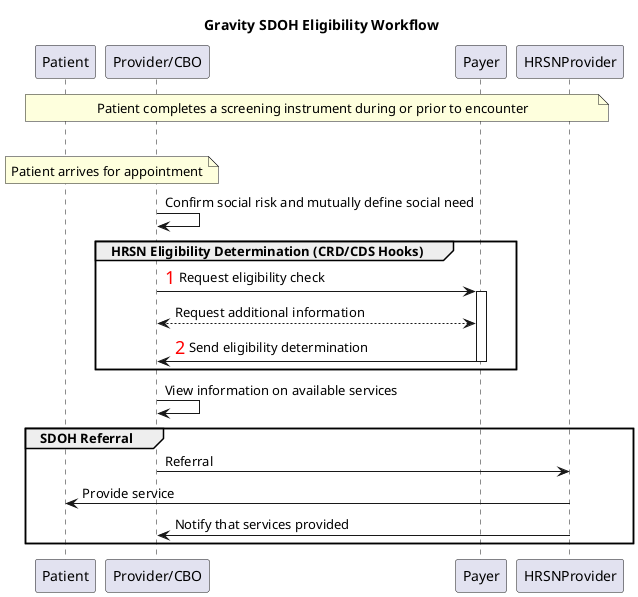 @startuml
title Gravity SDOH Eligibility Workflow

participant Patient
participant "Provider/CBO" as Provider
participant Payer
participant HRSNProvider

note across: Patient completes a screening instrument during or prior to encounter
'Provider -> Patient: Screening Questionnaire
'Patient -> Provider: Screening QuestionnaireResponse
|||
note over Provider, Patient: Patient arrives for appointment
Provider -> Provider: Confirm social risk and mutually define social need
group HRSN Eligibility Determination (CRD/CDS Hooks)
  autonumber 1 "<font color=red size=18>"
  Provider -> Payer: Request eligibility check
  autonumber stop
  activate Payer

  Payer <--> Provider: Request additional information

  autonumber 2 "<font color=red size=18>"
  Payer -> Provider: Send eligibility determination
  autonumber stop
  deactivate Payer
end
Provider -> Provider: View information on available services

group SDOH Referral
  Provider -> HRSNProvider: Referral
  HRSNProvider -> Patient: Provide service
  HRSNProvider -> Provider: Notify that services provided
end
@enduml
